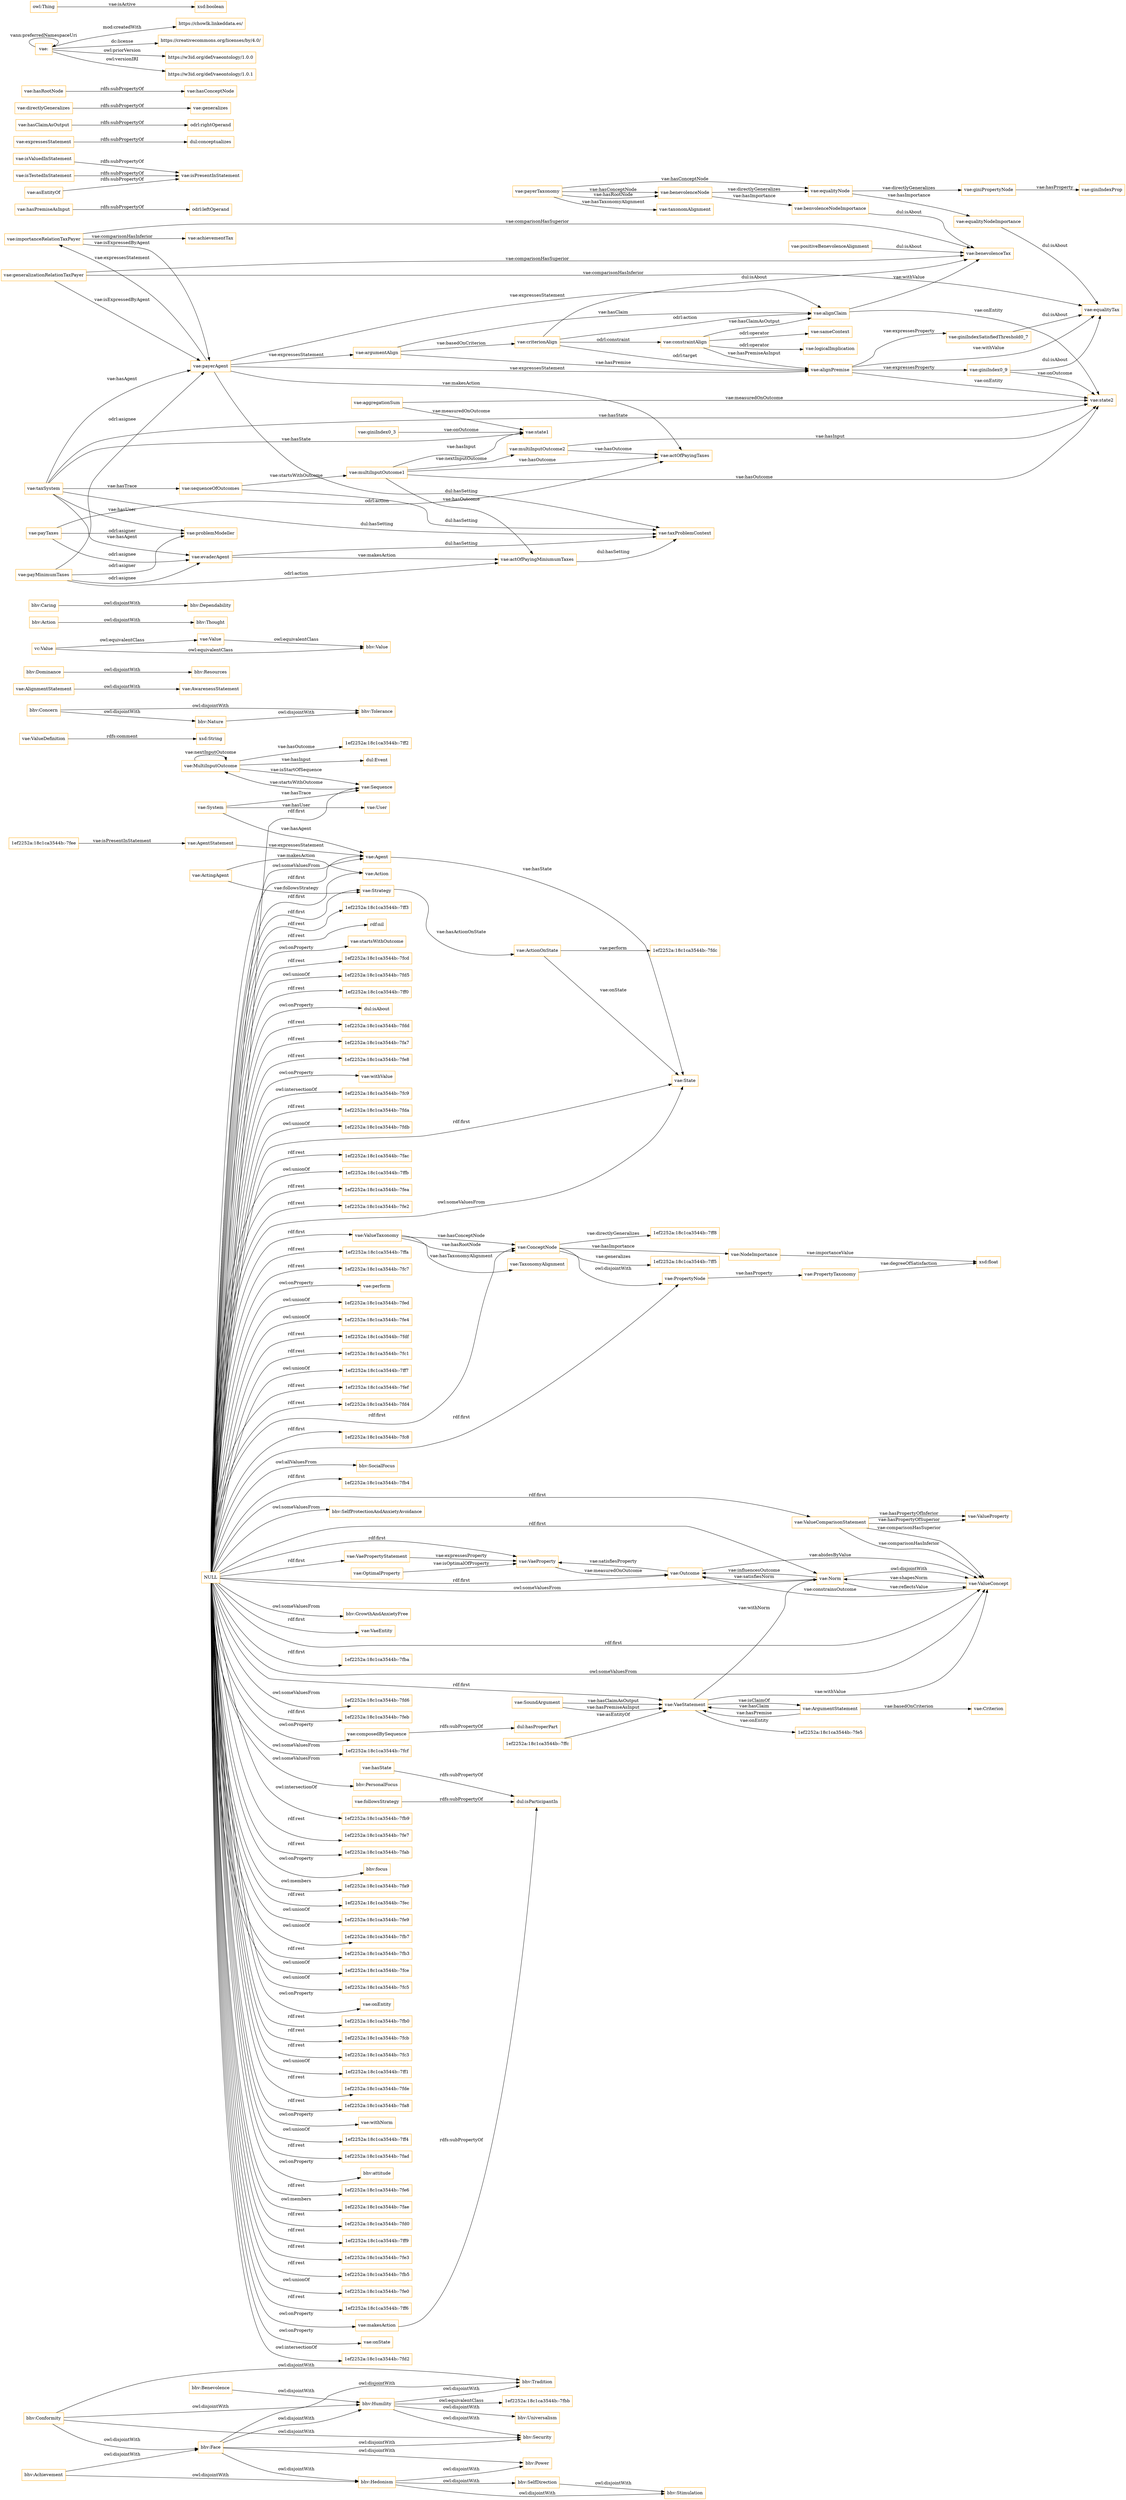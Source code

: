 digraph ar2dtool_diagram { 
rankdir=LR;
size="1501"
node [shape = rectangle, color="orange"]; "bhv:Stimulation" "1ef2252a:18c1ca3544b:-7ff2" "vae:ValueDefinition" "vae:PropertyTaxonomy" "bhv:Tolerance" "vae:VaeProperty" "vae:ConceptNode" "vae:Sequence" "1ef2252a:18c1ca3544b:-7fc8" "bhv:Tradition" "vae:AlignmentStatement" "bhv:SocialFocus" "bhv:Dominance" "vae:MultiInputOutcome" "bhv:Security" "vae:AwarenessStatement" "1ef2252a:18c1ca3544b:-7ff5" "1ef2252a:18c1ca3544b:-7ffc" "bhv:SelfDirection" "1ef2252a:18c1ca3544b:-7fe5" "1ef2252a:18c1ca3544b:-7fb4" "vae:System" "vae:AgentStatement" "vae:Outcome" "vae:Value" "bhv:SelfProtectionAndAnxietyAvoidance" "vae:Criterion" "vae:ArgumentStatement" "vae:ValueProperty" "vae:ValueComparisonStatement" "1ef2252a:18c1ca3544b:-7fee" "bhv:Hedonism" "vae:VaeStatement" "bhv:Concern" "vae:State" "vae:SoundArgument" "vae:ValueConcept" "bhv:GrowthAndAnxietyFree" "vc:Value" "vae:VaeEntity" "bhv:Thought" "bhv:Humility" "vae:Strategy" "vae:ActingAgent" "bhv:Power" "bhv:Nature" "bhv:Benevolence" "1ef2252a:18c1ca3544b:-7fba" "bhv:Achievement" "vae:Norm" "vae:OptimalProperty" "vae:TaxonomyAlignment" "bhv:Action" "1ef2252a:18c1ca3544b:-7fd6" "bhv:Caring" "bhv:Resources" "bhv:Face" "vae:ValueTaxonomy" "1ef2252a:18c1ca3544b:-7fdc" "1ef2252a:18c1ca3544b:-7feb" "vae:User" "dul:Event" "bhv:Dependability" "bhv:Value" "1ef2252a:18c1ca3544b:-7fbb" "bhv:Conformity" "vae:VaePropertyStatement" "1ef2252a:18c1ca3544b:-7ff8" "1ef2252a:18c1ca3544b:-7fcf" "vae:Agent" "vae:Action" "vae:NodeImportance" "vae:ActionOnState" "bhv:Universalism" "vae:PropertyNode" "bhv:PersonalFocus" ; /*classes style*/
	"vae:importanceRelationTaxPayer" -> "vae:payerAgent" [ label = "vae:isExpressedByAgent" ];
	"vae:importanceRelationTaxPayer" -> "vae:benevolenceTax" [ label = "vae:comparisonHasSuperior" ];
	"vae:importanceRelationTaxPayer" -> "vae:achievementTax" [ label = "vae:comparisonHasInferior" ];
	"vae:actOfPayingMiniumumTaxes" -> "vae:taxProblemContext" [ label = "dul:hasSetting" ];
	"vae:equalityNodeImportance" -> "vae:equalityTax" [ label = "dul:isAbout" ];
	"vae:composedBySequence" -> "dul:hasProperPart" [ label = "rdfs:subPropertyOf" ];
	"bhv:Face" -> "bhv:Tradition" [ label = "owl:disjointWith" ];
	"bhv:Face" -> "bhv:Security" [ label = "owl:disjointWith" ];
	"bhv:Face" -> "bhv:Power" [ label = "owl:disjointWith" ];
	"bhv:Face" -> "bhv:Humility" [ label = "owl:disjointWith" ];
	"bhv:Face" -> "bhv:Hedonism" [ label = "owl:disjointWith" ];
	"vae:payerAgent" -> "vae:actOfPayingTaxes" [ label = "vae:makesAction" ];
	"vae:payerAgent" -> "vae:importanceRelationTaxPayer" [ label = "vae:expressesStatement" ];
	"vae:payerAgent" -> "vae:argumentAlign" [ label = "vae:expressesStatement" ];
	"vae:payerAgent" -> "vae:alignPremise" [ label = "vae:expressesStatement" ];
	"vae:payerAgent" -> "vae:alignClaim" [ label = "vae:expressesStatement" ];
	"vae:payerAgent" -> "vae:taxProblemContext" [ label = "dul:hasSetting" ];
	"vae:payMinimumTaxes" -> "vae:problemModeller" [ label = "odrl:asigner" ];
	"vae:payMinimumTaxes" -> "vae:payerAgent" [ label = "odrl:asignee" ];
	"vae:payMinimumTaxes" -> "vae:evaderAgent" [ label = "odrl:asignee" ];
	"vae:payMinimumTaxes" -> "vae:actOfPayingMiniumumTaxes" [ label = "odrl:action" ];
	"vae:giniPropertyNode" -> "vae:giniIndexProp" [ label = "vae:hasProperty" ];
	"vae:hasState" -> "dul:isParticipantIn" [ label = "rdfs:subPropertyOf" ];
	"vae:payerTaxonomy" -> "vae:taxonomAlignment" [ label = "vae:hasTaxonomyAlignment" ];
	"vae:payerTaxonomy" -> "vae:benevolenceNode" [ label = "vae:hasRootNode" ];
	"vae:payerTaxonomy" -> "vae:equalityNode" [ label = "vae:hasConceptNode" ];
	"vae:payerTaxonomy" -> "vae:benevolenceNode" [ label = "vae:hasConceptNode" ];
	"vae:followsStrategy" -> "dul:isParticipantIn" [ label = "rdfs:subPropertyOf" ];
	"vae:Norm" -> "vae:ValueConcept" [ label = "owl:disjointWith" ];
	"vae:hasPremiseAsInput" -> "odrl:leftOperand" [ label = "rdfs:subPropertyOf" ];
	"vae:constraintAlign" -> "vae:alignPremise" [ label = "vae:hasPremiseAsInput" ];
	"vae:constraintAlign" -> "vae:alignClaim" [ label = "vae:hasClaimAsOutput" ];
	"vae:constraintAlign" -> "vae:sameContext" [ label = "odrl:operator" ];
	"vae:constraintAlign" -> "vae:logicalImplication" [ label = "odrl:operator" ];
	"vae:positiveBenevolenceAlignment" -> "vae:benevolenceTax" [ label = "dul:isAbout" ];
	"bhv:Nature" -> "bhv:Tolerance" [ label = "owl:disjointWith" ];
	"vae:giniIndexSatisfiedThreshold0_7" -> "vae:equalityTax" [ label = "dul:isAbout" ];
	"vae:makesAction" -> "dul:isParticipantIn" [ label = "rdfs:subPropertyOf" ];
	"vae:taxSystem" -> "vae:problemModeller" [ label = "vae:hasUser" ];
	"vae:taxSystem" -> "vae:sequenceOfOutcomes" [ label = "vae:hasTrace" ];
	"vae:taxSystem" -> "vae:state2" [ label = "vae:hasState" ];
	"vae:taxSystem" -> "vae:state1" [ label = "vae:hasState" ];
	"vae:taxSystem" -> "vae:payerAgent" [ label = "vae:hasAgent" ];
	"vae:taxSystem" -> "vae:evaderAgent" [ label = "vae:hasAgent" ];
	"vae:taxSystem" -> "vae:taxProblemContext" [ label = "dul:hasSetting" ];
	"vae:benevolenceNode" -> "vae:benvolenceNodeImportance" [ label = "vae:hasImportance" ];
	"vae:benevolenceNode" -> "vae:equalityNode" [ label = "vae:directlyGeneralizes" ];
	"bhv:Benevolence" -> "bhv:Humility" [ label = "owl:disjointWith" ];
	"vae:isValuedInStatement" -> "vae:isPresentInStatement" [ label = "rdfs:subPropertyOf" ];
	"bhv:Caring" -> "bhv:Dependability" [ label = "owl:disjointWith" ];
	"bhv:Concern" -> "bhv:Tolerance" [ label = "owl:disjointWith" ];
	"bhv:Concern" -> "bhv:Nature" [ label = "owl:disjointWith" ];
	"vae:isTestedInStatement" -> "vae:isPresentInStatement" [ label = "rdfs:subPropertyOf" ];
	"vae:benvolenceNodeImportance" -> "vae:benevolenceTax" [ label = "dul:isAbout" ];
	"bhv:Achievement" -> "bhv:Hedonism" [ label = "owl:disjointWith" ];
	"bhv:Achievement" -> "bhv:Face" [ label = "owl:disjointWith" ];
	"vae:expressesStatement" -> "dul:conceptualizes" [ label = "rdfs:subPropertyOf" ];
	"vae:criterionAlign" -> "vae:alignPremise" [ label = "odrl:target" ];
	"vae:criterionAlign" -> "vae:constraintAlign" [ label = "odrl:constraint" ];
	"vae:criterionAlign" -> "vae:alignClaim" [ label = "odrl:action" ];
	"vae:criterionAlign" -> "vae:benevolenceTax" [ label = "dul:isAbout" ];
	"vae:alignClaim" -> "vae:benevolenceTax" [ label = "vae:withValue" ];
	"vae:alignClaim" -> "vae:state2" [ label = "vae:onEntity" ];
	"vae:argumentAlign" -> "vae:alignPremise" [ label = "vae:hasPremise" ];
	"vae:argumentAlign" -> "vae:alignClaim" [ label = "vae:hasClaim" ];
	"vae:argumentAlign" -> "vae:criterionAlign" [ label = "vae:basedOnCriterion" ];
	"bhv:Action" -> "bhv:Thought" [ label = "owl:disjointWith" ];
	"vae:hasClaimAsOutput" -> "odrl:rightOperand" [ label = "rdfs:subPropertyOf" ];
	"vae:alignPremise" -> "vae:equalityTax" [ label = "vae:withValue" ];
	"vae:alignPremise" -> "vae:state2" [ label = "vae:onEntity" ];
	"vae:alignPremise" -> "vae:giniIndexSatisfiedThreshold0_7" [ label = "vae:expressesProperty" ];
	"vae:alignPremise" -> "vae:giniIndex0_9" [ label = "vae:expressesProperty" ];
	"vae:equalityNode" -> "vae:equalityNodeImportance" [ label = "vae:hasImportance" ];
	"vae:equalityNode" -> "vae:giniPropertyNode" [ label = "vae:directlyGeneralizes" ];
	"vae:asEntityOf" -> "vae:isPresentInStatement" [ label = "rdfs:subPropertyOf" ];
	"NULL" -> "bhv:PersonalFocus" [ label = "owl:someValuesFrom" ];
	"NULL" -> "1ef2252a:18c1ca3544b:-7fb9" [ label = "owl:intersectionOf" ];
	"NULL" -> "vae:Agent" [ label = "owl:someValuesFrom" ];
	"NULL" -> "1ef2252a:18c1ca3544b:-7fe7" [ label = "rdf:rest" ];
	"NULL" -> "1ef2252a:18c1ca3544b:-7fab" [ label = "rdf:rest" ];
	"NULL" -> "bhv:focus" [ label = "owl:onProperty" ];
	"NULL" -> "1ef2252a:18c1ca3544b:-7fa9" [ label = "owl:members" ];
	"NULL" -> "1ef2252a:18c1ca3544b:-7fec" [ label = "rdf:rest" ];
	"NULL" -> "1ef2252a:18c1ca3544b:-7fe9" [ label = "owl:unionOf" ];
	"NULL" -> "1ef2252a:18c1ca3544b:-7fb7" [ label = "owl:unionOf" ];
	"NULL" -> "vae:Outcome" [ label = "rdf:first" ];
	"NULL" -> "1ef2252a:18c1ca3544b:-7fb3" [ label = "rdf:rest" ];
	"NULL" -> "1ef2252a:18c1ca3544b:-7fce" [ label = "owl:unionOf" ];
	"NULL" -> "1ef2252a:18c1ca3544b:-7fc5" [ label = "owl:unionOf" ];
	"NULL" -> "vae:onEntity" [ label = "owl:onProperty" ];
	"NULL" -> "1ef2252a:18c1ca3544b:-7fb0" [ label = "rdf:rest" ];
	"NULL" -> "vae:ValueTaxonomy" [ label = "rdf:first" ];
	"NULL" -> "1ef2252a:18c1ca3544b:-7fcb" [ label = "rdf:rest" ];
	"NULL" -> "1ef2252a:18c1ca3544b:-7fc3" [ label = "rdf:rest" ];
	"NULL" -> "1ef2252a:18c1ca3544b:-7ff1" [ label = "owl:unionOf" ];
	"NULL" -> "1ef2252a:18c1ca3544b:-7fde" [ label = "rdf:rest" ];
	"NULL" -> "vae:Sequence" [ label = "rdf:first" ];
	"NULL" -> "1ef2252a:18c1ca3544b:-7fa8" [ label = "rdf:rest" ];
	"NULL" -> "vae:withNorm" [ label = "owl:onProperty" ];
	"NULL" -> "1ef2252a:18c1ca3544b:-7ff4" [ label = "owl:unionOf" ];
	"NULL" -> "1ef2252a:18c1ca3544b:-7fad" [ label = "rdf:rest" ];
	"NULL" -> "vae:Norm" [ label = "owl:someValuesFrom" ];
	"NULL" -> "vae:ValueComparisonStatement" [ label = "rdf:first" ];
	"NULL" -> "bhv:attitude" [ label = "owl:onProperty" ];
	"NULL" -> "1ef2252a:18c1ca3544b:-7fe6" [ label = "rdf:rest" ];
	"NULL" -> "1ef2252a:18c1ca3544b:-7fae" [ label = "owl:members" ];
	"NULL" -> "1ef2252a:18c1ca3544b:-7fd0" [ label = "rdf:rest" ];
	"NULL" -> "vae:ValueConcept" [ label = "rdf:first" ];
	"NULL" -> "bhv:SocialFocus" [ label = "owl:allValuesFrom" ];
	"NULL" -> "bhv:SelfProtectionAndAnxietyAvoidance" [ label = "owl:someValuesFrom" ];
	"NULL" -> "1ef2252a:18c1ca3544b:-7ff9" [ label = "rdf:rest" ];
	"NULL" -> "1ef2252a:18c1ca3544b:-7fe3" [ label = "rdf:rest" ];
	"NULL" -> "1ef2252a:18c1ca3544b:-7fb5" [ label = "rdf:rest" ];
	"NULL" -> "vae:PropertyNode" [ label = "rdf:first" ];
	"NULL" -> "1ef2252a:18c1ca3544b:-7fe0" [ label = "owl:unionOf" ];
	"NULL" -> "1ef2252a:18c1ca3544b:-7ff6" [ label = "rdf:rest" ];
	"NULL" -> "vae:VaeEntity" [ label = "rdf:first" ];
	"NULL" -> "vae:onState" [ label = "owl:onProperty" ];
	"NULL" -> "1ef2252a:18c1ca3544b:-7fd2" [ label = "owl:intersectionOf" ];
	"NULL" -> "1ef2252a:18c1ca3544b:-7ff3" [ label = "rdf:rest" ];
	"NULL" -> "rdf:nil" [ label = "rdf:rest" ];
	"NULL" -> "vae:startsWithOutcome" [ label = "owl:onProperty" ];
	"NULL" -> "vae:ValueConcept" [ label = "owl:someValuesFrom" ];
	"NULL" -> "vae:Agent" [ label = "rdf:first" ];
	"NULL" -> "1ef2252a:18c1ca3544b:-7fcd" [ label = "rdf:rest" ];
	"NULL" -> "vae:VaeProperty" [ label = "rdf:first" ];
	"NULL" -> "1ef2252a:18c1ca3544b:-7fd5" [ label = "owl:unionOf" ];
	"NULL" -> "1ef2252a:18c1ca3544b:-7fc8" [ label = "rdf:first" ];
	"NULL" -> "1ef2252a:18c1ca3544b:-7ff0" [ label = "rdf:rest" ];
	"NULL" -> "dul:isAbout" [ label = "owl:onProperty" ];
	"NULL" -> "vae:ConceptNode" [ label = "rdf:first" ];
	"NULL" -> "1ef2252a:18c1ca3544b:-7fdd" [ label = "rdf:rest" ];
	"NULL" -> "1ef2252a:18c1ca3544b:-7fc9" [ label = "owl:intersectionOf" ];
	"NULL" -> "1ef2252a:18c1ca3544b:-7feb" [ label = "rdf:first" ];
	"NULL" -> "bhv:GrowthAndAnxietyFree" [ label = "owl:someValuesFrom" ];
	"NULL" -> "1ef2252a:18c1ca3544b:-7fa7" [ label = "rdf:rest" ];
	"NULL" -> "vae:makesAction" [ label = "owl:onProperty" ];
	"NULL" -> "1ef2252a:18c1ca3544b:-7fd6" [ label = "owl:someValuesFrom" ];
	"NULL" -> "1ef2252a:18c1ca3544b:-7fe8" [ label = "rdf:rest" ];
	"NULL" -> "vae:withValue" [ label = "owl:onProperty" ];
	"NULL" -> "1ef2252a:18c1ca3544b:-7fda" [ label = "rdf:rest" ];
	"NULL" -> "1ef2252a:18c1ca3544b:-7fdb" [ label = "owl:unionOf" ];
	"NULL" -> "1ef2252a:18c1ca3544b:-7fac" [ label = "rdf:rest" ];
	"NULL" -> "1ef2252a:18c1ca3544b:-7ffb" [ label = "owl:unionOf" ];
	"NULL" -> "vae:composedBySequence" [ label = "owl:onProperty" ];
	"NULL" -> "vae:State" [ label = "owl:someValuesFrom" ];
	"NULL" -> "1ef2252a:18c1ca3544b:-7fea" [ label = "rdf:rest" ];
	"NULL" -> "1ef2252a:18c1ca3544b:-7fe2" [ label = "rdf:rest" ];
	"NULL" -> "1ef2252a:18c1ca3544b:-7fcf" [ label = "owl:someValuesFrom" ];
	"NULL" -> "1ef2252a:18c1ca3544b:-7ffa" [ label = "rdf:rest" ];
	"NULL" -> "1ef2252a:18c1ca3544b:-7fc7" [ label = "rdf:rest" ];
	"NULL" -> "vae:Action" [ label = "rdf:first" ];
	"NULL" -> "vae:perform" [ label = "owl:onProperty" ];
	"NULL" -> "1ef2252a:18c1ca3544b:-7fed" [ label = "owl:unionOf" ];
	"NULL" -> "1ef2252a:18c1ca3544b:-7fe4" [ label = "owl:unionOf" ];
	"NULL" -> "vae:Norm" [ label = "rdf:first" ];
	"NULL" -> "1ef2252a:18c1ca3544b:-7fb4" [ label = "rdf:first" ];
	"NULL" -> "1ef2252a:18c1ca3544b:-7fdf" [ label = "rdf:rest" ];
	"NULL" -> "vae:Strategy" [ label = "rdf:first" ];
	"NULL" -> "1ef2252a:18c1ca3544b:-7fc1" [ label = "rdf:rest" ];
	"NULL" -> "1ef2252a:18c1ca3544b:-7fba" [ label = "rdf:first" ];
	"NULL" -> "vae:State" [ label = "rdf:first" ];
	"NULL" -> "vae:VaeStatement" [ label = "rdf:first" ];
	"NULL" -> "1ef2252a:18c1ca3544b:-7ff7" [ label = "owl:unionOf" ];
	"NULL" -> "vae:VaePropertyStatement" [ label = "rdf:first" ];
	"NULL" -> "1ef2252a:18c1ca3544b:-7fef" [ label = "rdf:rest" ];
	"NULL" -> "1ef2252a:18c1ca3544b:-7fd4" [ label = "rdf:rest" ];
	"bhv:Conformity" -> "bhv:Tradition" [ label = "owl:disjointWith" ];
	"bhv:Conformity" -> "bhv:Security" [ label = "owl:disjointWith" ];
	"bhv:Conformity" -> "bhv:Humility" [ label = "owl:disjointWith" ];
	"bhv:Conformity" -> "bhv:Face" [ label = "owl:disjointWith" ];
	"vae:sequenceOfOutcomes" -> "vae:multiInputOutcome1" [ label = "vae:startsWithOutcome" ];
	"vae:sequenceOfOutcomes" -> "vae:taxProblemContext" [ label = "dul:hasSetting" ];
	"vae:directlyGeneralizes" -> "vae:generalizes" [ label = "rdfs:subPropertyOf" ];
	"vae:hasRootNode" -> "vae:hasConceptNode" [ label = "rdfs:subPropertyOf" ];
	"vae:generalizationRelationTaxPayer" -> "vae:payerAgent" [ label = "vae:isExpressedByAgent" ];
	"vae:generalizationRelationTaxPayer" -> "vae:benevolenceTax" [ label = "vae:comparisonHasSuperior" ];
	"vae:generalizationRelationTaxPayer" -> "vae:equalityTax" [ label = "vae:comparisonHasInferior" ];
	"vae:multiInputOutcome2" -> "vae:actOfPayingTaxes" [ label = "vae:hasOutcome" ];
	"vae:multiInputOutcome2" -> "vae:state2" [ label = "vae:hasInput" ];
	"bhv:Dominance" -> "bhv:Resources" [ label = "owl:disjointWith" ];
	"vae:" -> "https://chowlk.linkeddata.es/" [ label = "mod:createdWith" ];
	"vae:" -> "https://creativecommons.org/licenses/by/4.0/" [ label = "dc:license" ];
	"vae:" -> "vae:" [ label = "vann:preferredNamespaceUri" ];
	"vae:" -> "https://w3id.org/def/vaeontology/1.0.0" [ label = "owl:priorVersion" ];
	"vae:" -> "https://w3id.org/def/vaeontology/1.0.1" [ label = "owl:versionIRI" ];
	"vae:ConceptNode" -> "vae:PropertyNode" [ label = "owl:disjointWith" ];
	"vae:giniIndex0_9" -> "vae:state2" [ label = "vae:onOutcome" ];
	"vae:giniIndex0_9" -> "vae:equalityTax" [ label = "dul:isAbout" ];
	"vae:Value" -> "bhv:Value" [ label = "owl:equivalentClass" ];
	"vae:evaderAgent" -> "vae:actOfPayingMiniumumTaxes" [ label = "vae:makesAction" ];
	"vae:evaderAgent" -> "vae:taxProblemContext" [ label = "dul:hasSetting" ];
	"vae:payTaxes" -> "vae:problemModeller" [ label = "odrl:asigner" ];
	"vae:payTaxes" -> "vae:evaderAgent" [ label = "odrl:asignee" ];
	"vae:payTaxes" -> "vae:actOfPayingTaxes" [ label = "odrl:action" ];
	"vae:giniIndex0_3" -> "vae:state1" [ label = "vae:onOutcome" ];
	"vc:Value" -> "bhv:Value" [ label = "owl:equivalentClass" ];
	"vc:Value" -> "vae:Value" [ label = "owl:equivalentClass" ];
	"vae:multiInputOutcome1" -> "vae:multiInputOutcome2" [ label = "vae:nextInputOutcome" ];
	"vae:multiInputOutcome1" -> "vae:state2" [ label = "vae:hasOutcome" ];
	"vae:multiInputOutcome1" -> "vae:actOfPayingTaxes" [ label = "vae:hasOutcome" ];
	"vae:multiInputOutcome1" -> "vae:actOfPayingMiniumumTaxes" [ label = "vae:hasOutcome" ];
	"vae:multiInputOutcome1" -> "vae:state1" [ label = "vae:hasInput" ];
	"bhv:Hedonism" -> "bhv:Stimulation" [ label = "owl:disjointWith" ];
	"bhv:Hedonism" -> "bhv:SelfDirection" [ label = "owl:disjointWith" ];
	"bhv:Hedonism" -> "bhv:Power" [ label = "owl:disjointWith" ];
	"bhv:SelfDirection" -> "bhv:Stimulation" [ label = "owl:disjointWith" ];
	"vae:AlignmentStatement" -> "vae:AwarenessStatement" [ label = "owl:disjointWith" ];
	"bhv:Humility" -> "bhv:Universalism" [ label = "owl:disjointWith" ];
	"bhv:Humility" -> "bhv:Tradition" [ label = "owl:disjointWith" ];
	"bhv:Humility" -> "bhv:Security" [ label = "owl:disjointWith" ];
	"bhv:Humility" -> "1ef2252a:18c1ca3544b:-7fbb" [ label = "owl:equivalentClass" ];
	"vae:aggregationSum" -> "vae:state2" [ label = "vae:measuredOnOutcome" ];
	"vae:aggregationSum" -> "vae:state1" [ label = "vae:measuredOnOutcome" ];
	"vae:MultiInputOutcome" -> "vae:Sequence" [ label = "vae:isStartOfSequence" ];
	"vae:SoundArgument" -> "vae:VaeStatement" [ label = "vae:hasClaimAsOutput" ];
	"vae:ActionOnState" -> "1ef2252a:18c1ca3544b:-7fdc" [ label = "vae:perform" ];
	"vae:OptimalProperty" -> "vae:VaeProperty" [ label = "vae:isOptimalOfProperty" ];
	"1ef2252a:18c1ca3544b:-7ffc" -> "vae:VaeStatement" [ label = "vae:asEntityOf" ];
	"vae:ValueComparisonStatement" -> "vae:ValueProperty" [ label = "vae:hasPropertyOfSuperior" ];
	"vae:Outcome" -> "vae:ValueConcept" [ label = "vae:abidesByValue" ];
	"vae:ValueTaxonomy" -> "vae:TaxonomyAlignment" [ label = "vae:hasTaxonomyAlignment" ];
	"vae:VaePropertyStatement" -> "vae:VaeProperty" [ label = "vae:expressesProperty" ];
	"owl:Thing" -> "xsd:boolean" [ label = "vae:isActive" ];
	"vae:ActingAgent" -> "vae:Strategy" [ label = "vae:followsStrategy" ];
	"vae:ValueTaxonomy" -> "vae:ConceptNode" [ label = "vae:hasRootNode" ];
	"vae:Norm" -> "vae:ValueConcept" [ label = "vae:reflectsValue" ];
	"vae:VaeStatement" -> "1ef2252a:18c1ca3544b:-7fe5" [ label = "vae:onEntity" ];
	"vae:AgentStatement" -> "vae:Agent" [ label = "vae:expressesStatement" ];
	"vae:ValueComparisonStatement" -> "vae:ValueConcept" [ label = "vae:comparisonHasInferior" ];
	"vae:MultiInputOutcome" -> "dul:Event" [ label = "vae:hasInput" ];
	"vae:VaeProperty" -> "vae:Outcome" [ label = "vae:measuredOnOutcome" ];
	"vae:ValueComparisonStatement" -> "vae:ValueConcept" [ label = "vae:comparisonHasSuperior" ];
	"vae:Outcome" -> "vae:VaeProperty" [ label = "vae:satisfiesProperty" ];
	"vae:ArgumentStatement" -> "vae:VaeStatement" [ label = "vae:hasClaim" ];
	"vae:ConceptNode" -> "1ef2252a:18c1ca3544b:-7ff8" [ label = "vae:directlyGeneralizes" ];
	"vae:ArgumentStatement" -> "vae:VaeStatement" [ label = "vae:hasPremise" ];
	"vae:PropertyNode" -> "vae:PropertyTaxonomy" [ label = "vae:hasProperty" ];
	"vae:ActionOnState" -> "vae:State" [ label = "vae:onState" ];
	"vae:ConceptNode" -> "vae:NodeImportance" [ label = "vae:hasImportance" ];
	"vae:VaeStatement" -> "vae:ArgumentStatement" [ label = "vae:isClaimOf" ];
	"vae:System" -> "vae:Sequence" [ label = "vae:hasTrace" ];
	"vae:Strategy" -> "vae:ActionOnState" [ label = "vae:hasActionOnState" ];
	"vae:Outcome" -> "vae:Norm" [ label = "vae:satisfiesNorm" ];
	"vae:VaeStatement" -> "vae:Norm" [ label = "vae:withNorm" ];
	"vae:ActingAgent" -> "vae:Action" [ label = "vae:makesAction" ];
	"vae:ArgumentStatement" -> "vae:Criterion" [ label = "vae:basedOnCriterion" ];
	"vae:MultiInputOutcome" -> "1ef2252a:18c1ca3544b:-7ff2" [ label = "vae:hasOutcome" ];
	"vae:PropertyTaxonomy" -> "xsd:float" [ label = "vae:degreeOfSatisfaction" ];
	"vae:ValueDefinition" -> "xsd:String" [ label = "rdfs:comment" ];
	"vae:ValueTaxonomy" -> "vae:ConceptNode" [ label = "vae:hasConceptNode" ];
	"vae:NodeImportance" -> "xsd:float" [ label = "vae:importanceValue" ];
	"vae:ValueComparisonStatement" -> "vae:ValueProperty" [ label = "vae:hasPropertyOfInferior" ];
	"vae:ValueConcept" -> "vae:Outcome" [ label = "vae:constrainsOutcome" ];
	"vae:MultiInputOutcome" -> "vae:MultiInputOutcome" [ label = "vae:nextInputOutcome" ];
	"1ef2252a:18c1ca3544b:-7fee" -> "vae:AgentStatement" [ label = "vae:isPresentInStatement" ];
	"vae:System" -> "vae:Agent" [ label = "vae:hasAgent" ];
	"vae:Norm" -> "vae:Outcome" [ label = "vae:influencesOutcome" ];
	"vae:System" -> "vae:User" [ label = "vae:hasUser" ];
	"vae:VaeStatement" -> "vae:ValueConcept" [ label = "vae:withValue" ];
	"vae:SoundArgument" -> "vae:VaeStatement" [ label = "vae:hasPremiseAsInput" ];
	"vae:Sequence" -> "vae:MultiInputOutcome" [ label = "vae:startsWithOutcome" ];
	"vae:ConceptNode" -> "1ef2252a:18c1ca3544b:-7ff5" [ label = "vae:generalizes" ];
	"vae:Agent" -> "vae:State" [ label = "vae:hasState" ];
	"vae:ValueConcept" -> "vae:Norm" [ label = "vae:shapesNorm" ];

}
